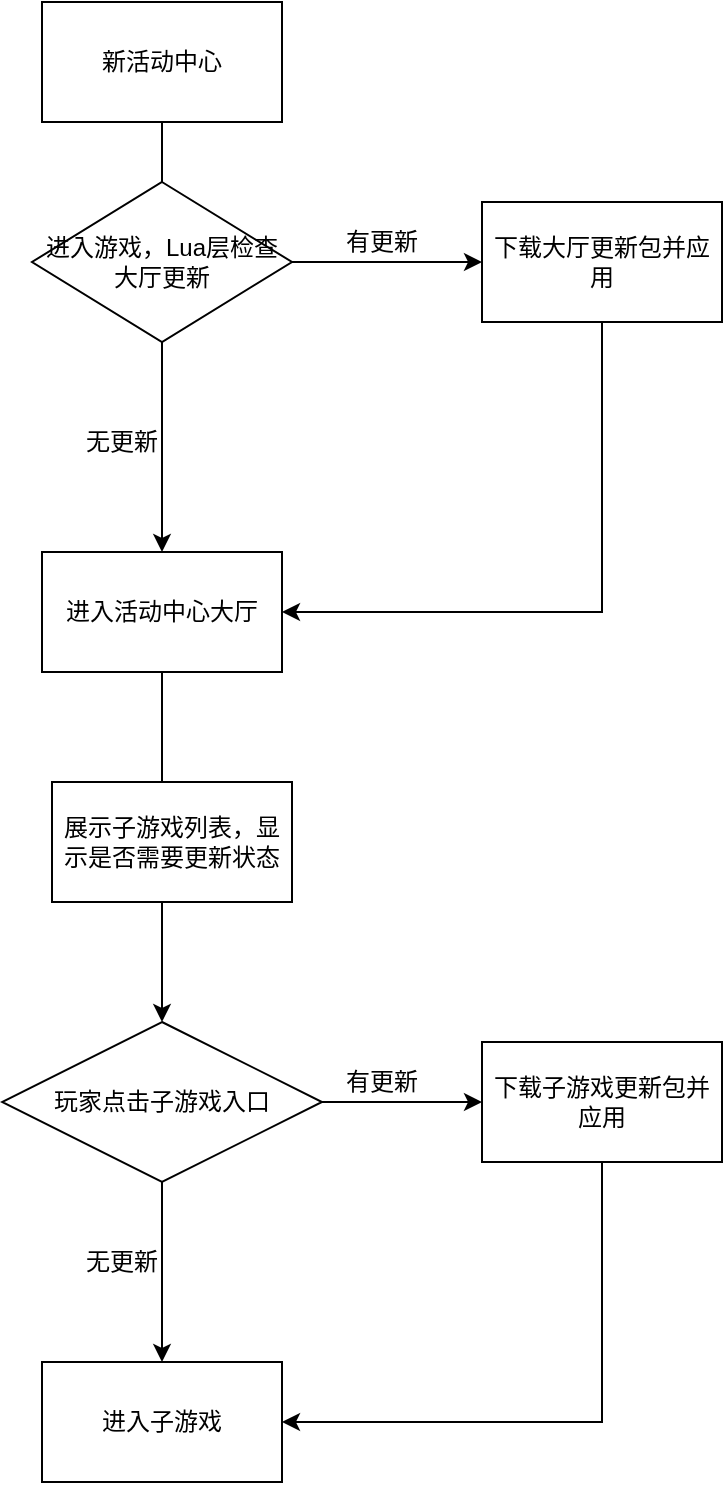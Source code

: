 <mxfile version="14.7.7" type="github">
  <diagram id="6ixLUUBaDGWK_DpGOWw7" name="Page-1">
    <mxGraphModel dx="1422" dy="762" grid="1" gridSize="10" guides="1" tooltips="1" connect="1" arrows="1" fold="1" page="1" pageScale="1" pageWidth="827" pageHeight="1169" math="0" shadow="0">
      <root>
        <mxCell id="0" />
        <mxCell id="1" parent="0" />
        <mxCell id="3C8S2D05drG-myASjoGZ-3" value="" style="edgeStyle=orthogonalEdgeStyle;rounded=0;orthogonalLoop=1;jettySize=auto;html=1;startArrow=none;" edge="1" parent="1" source="3C8S2D05drG-myASjoGZ-7" target="3C8S2D05drG-myASjoGZ-2">
          <mxGeometry relative="1" as="geometry" />
        </mxCell>
        <mxCell id="3C8S2D05drG-myASjoGZ-1" value="新活动中心" style="rounded=0;whiteSpace=wrap;html=1;" vertex="1" parent="1">
          <mxGeometry x="340" y="250" width="120" height="60" as="geometry" />
        </mxCell>
        <mxCell id="3C8S2D05drG-myASjoGZ-5" value="" style="edgeStyle=orthogonalEdgeStyle;rounded=0;orthogonalLoop=1;jettySize=auto;html=1;" edge="1" parent="1" source="3C8S2D05drG-myASjoGZ-2" target="3C8S2D05drG-myASjoGZ-4">
          <mxGeometry relative="1" as="geometry" />
        </mxCell>
        <mxCell id="3C8S2D05drG-myASjoGZ-2" value="进入活动中心大厅" style="rounded=0;whiteSpace=wrap;html=1;" vertex="1" parent="1">
          <mxGeometry x="340" y="525" width="120" height="60" as="geometry" />
        </mxCell>
        <mxCell id="3C8S2D05drG-myASjoGZ-15" style="edgeStyle=orthogonalEdgeStyle;rounded=0;orthogonalLoop=1;jettySize=auto;html=1;entryX=0;entryY=0.5;entryDx=0;entryDy=0;" edge="1" parent="1" source="3C8S2D05drG-myASjoGZ-4" target="3C8S2D05drG-myASjoGZ-14">
          <mxGeometry relative="1" as="geometry">
            <Array as="points" />
          </mxGeometry>
        </mxCell>
        <mxCell id="3C8S2D05drG-myASjoGZ-17" style="edgeStyle=orthogonalEdgeStyle;rounded=0;orthogonalLoop=1;jettySize=auto;html=1;entryX=0.5;entryY=0;entryDx=0;entryDy=0;" edge="1" parent="1" source="3C8S2D05drG-myASjoGZ-4" target="3C8S2D05drG-myASjoGZ-16">
          <mxGeometry relative="1" as="geometry" />
        </mxCell>
        <mxCell id="3C8S2D05drG-myASjoGZ-4" value="玩家点击子游戏入口" style="rhombus;whiteSpace=wrap;html=1;rounded=0;" vertex="1" parent="1">
          <mxGeometry x="320" y="760" width="160" height="80" as="geometry" />
        </mxCell>
        <mxCell id="3C8S2D05drG-myASjoGZ-6" value="展示子游戏列表，显示是否需要更新状态" style="rounded=0;whiteSpace=wrap;html=1;" vertex="1" parent="1">
          <mxGeometry x="345" y="640" width="120" height="60" as="geometry" />
        </mxCell>
        <mxCell id="3C8S2D05drG-myASjoGZ-10" style="edgeStyle=orthogonalEdgeStyle;rounded=0;orthogonalLoop=1;jettySize=auto;html=1;entryX=0;entryY=0.5;entryDx=0;entryDy=0;" edge="1" parent="1" source="3C8S2D05drG-myASjoGZ-7" target="3C8S2D05drG-myASjoGZ-12">
          <mxGeometry relative="1" as="geometry">
            <Array as="points">
              <mxPoint x="540" y="380" />
              <mxPoint x="540" y="380" />
            </Array>
          </mxGeometry>
        </mxCell>
        <mxCell id="3C8S2D05drG-myASjoGZ-7" value="&lt;span&gt;进入游戏，Lua层检查大厅更新&lt;/span&gt;" style="rhombus;whiteSpace=wrap;html=1;" vertex="1" parent="1">
          <mxGeometry x="335" y="340" width="130" height="80" as="geometry" />
        </mxCell>
        <mxCell id="3C8S2D05drG-myASjoGZ-8" value="" style="edgeStyle=orthogonalEdgeStyle;rounded=0;orthogonalLoop=1;jettySize=auto;html=1;endArrow=none;" edge="1" parent="1" source="3C8S2D05drG-myASjoGZ-1" target="3C8S2D05drG-myASjoGZ-7">
          <mxGeometry relative="1" as="geometry">
            <mxPoint x="400" y="310" as="sourcePoint" />
            <mxPoint x="400" y="390" as="targetPoint" />
          </mxGeometry>
        </mxCell>
        <mxCell id="3C8S2D05drG-myASjoGZ-9" value="无更新" style="text;html=1;strokeColor=none;fillColor=none;align=center;verticalAlign=middle;whiteSpace=wrap;rounded=0;" vertex="1" parent="1">
          <mxGeometry x="360" y="460" width="40" height="20" as="geometry" />
        </mxCell>
        <mxCell id="3C8S2D05drG-myASjoGZ-11" value="有更新" style="text;html=1;strokeColor=none;fillColor=none;align=center;verticalAlign=middle;whiteSpace=wrap;rounded=0;" vertex="1" parent="1">
          <mxGeometry x="490" y="360" width="40" height="20" as="geometry" />
        </mxCell>
        <mxCell id="3C8S2D05drG-myASjoGZ-13" style="edgeStyle=orthogonalEdgeStyle;rounded=0;orthogonalLoop=1;jettySize=auto;html=1;entryX=1;entryY=0.5;entryDx=0;entryDy=0;" edge="1" parent="1" source="3C8S2D05drG-myASjoGZ-12" target="3C8S2D05drG-myASjoGZ-2">
          <mxGeometry relative="1" as="geometry">
            <Array as="points">
              <mxPoint x="620" y="555" />
            </Array>
          </mxGeometry>
        </mxCell>
        <mxCell id="3C8S2D05drG-myASjoGZ-12" value="下载大厅更新包并应用" style="rounded=0;whiteSpace=wrap;html=1;" vertex="1" parent="1">
          <mxGeometry x="560" y="350" width="120" height="60" as="geometry" />
        </mxCell>
        <mxCell id="3C8S2D05drG-myASjoGZ-20" style="edgeStyle=orthogonalEdgeStyle;rounded=0;orthogonalLoop=1;jettySize=auto;html=1;entryX=1;entryY=0.5;entryDx=0;entryDy=0;" edge="1" parent="1" source="3C8S2D05drG-myASjoGZ-14" target="3C8S2D05drG-myASjoGZ-16">
          <mxGeometry relative="1" as="geometry">
            <Array as="points">
              <mxPoint x="620" y="960" />
            </Array>
          </mxGeometry>
        </mxCell>
        <mxCell id="3C8S2D05drG-myASjoGZ-14" value="下载子游戏更新包并应用" style="rounded=0;whiteSpace=wrap;html=1;" vertex="1" parent="1">
          <mxGeometry x="560" y="770" width="120" height="60" as="geometry" />
        </mxCell>
        <mxCell id="3C8S2D05drG-myASjoGZ-16" value="进入子游戏" style="rounded=0;whiteSpace=wrap;html=1;" vertex="1" parent="1">
          <mxGeometry x="340" y="930" width="120" height="60" as="geometry" />
        </mxCell>
        <mxCell id="3C8S2D05drG-myASjoGZ-18" value="无更新" style="text;html=1;strokeColor=none;fillColor=none;align=center;verticalAlign=middle;whiteSpace=wrap;rounded=0;" vertex="1" parent="1">
          <mxGeometry x="360" y="870" width="40" height="20" as="geometry" />
        </mxCell>
        <mxCell id="3C8S2D05drG-myASjoGZ-19" value="有更新" style="text;html=1;strokeColor=none;fillColor=none;align=center;verticalAlign=middle;whiteSpace=wrap;rounded=0;" vertex="1" parent="1">
          <mxGeometry x="490" y="780" width="40" height="20" as="geometry" />
        </mxCell>
      </root>
    </mxGraphModel>
  </diagram>
</mxfile>
